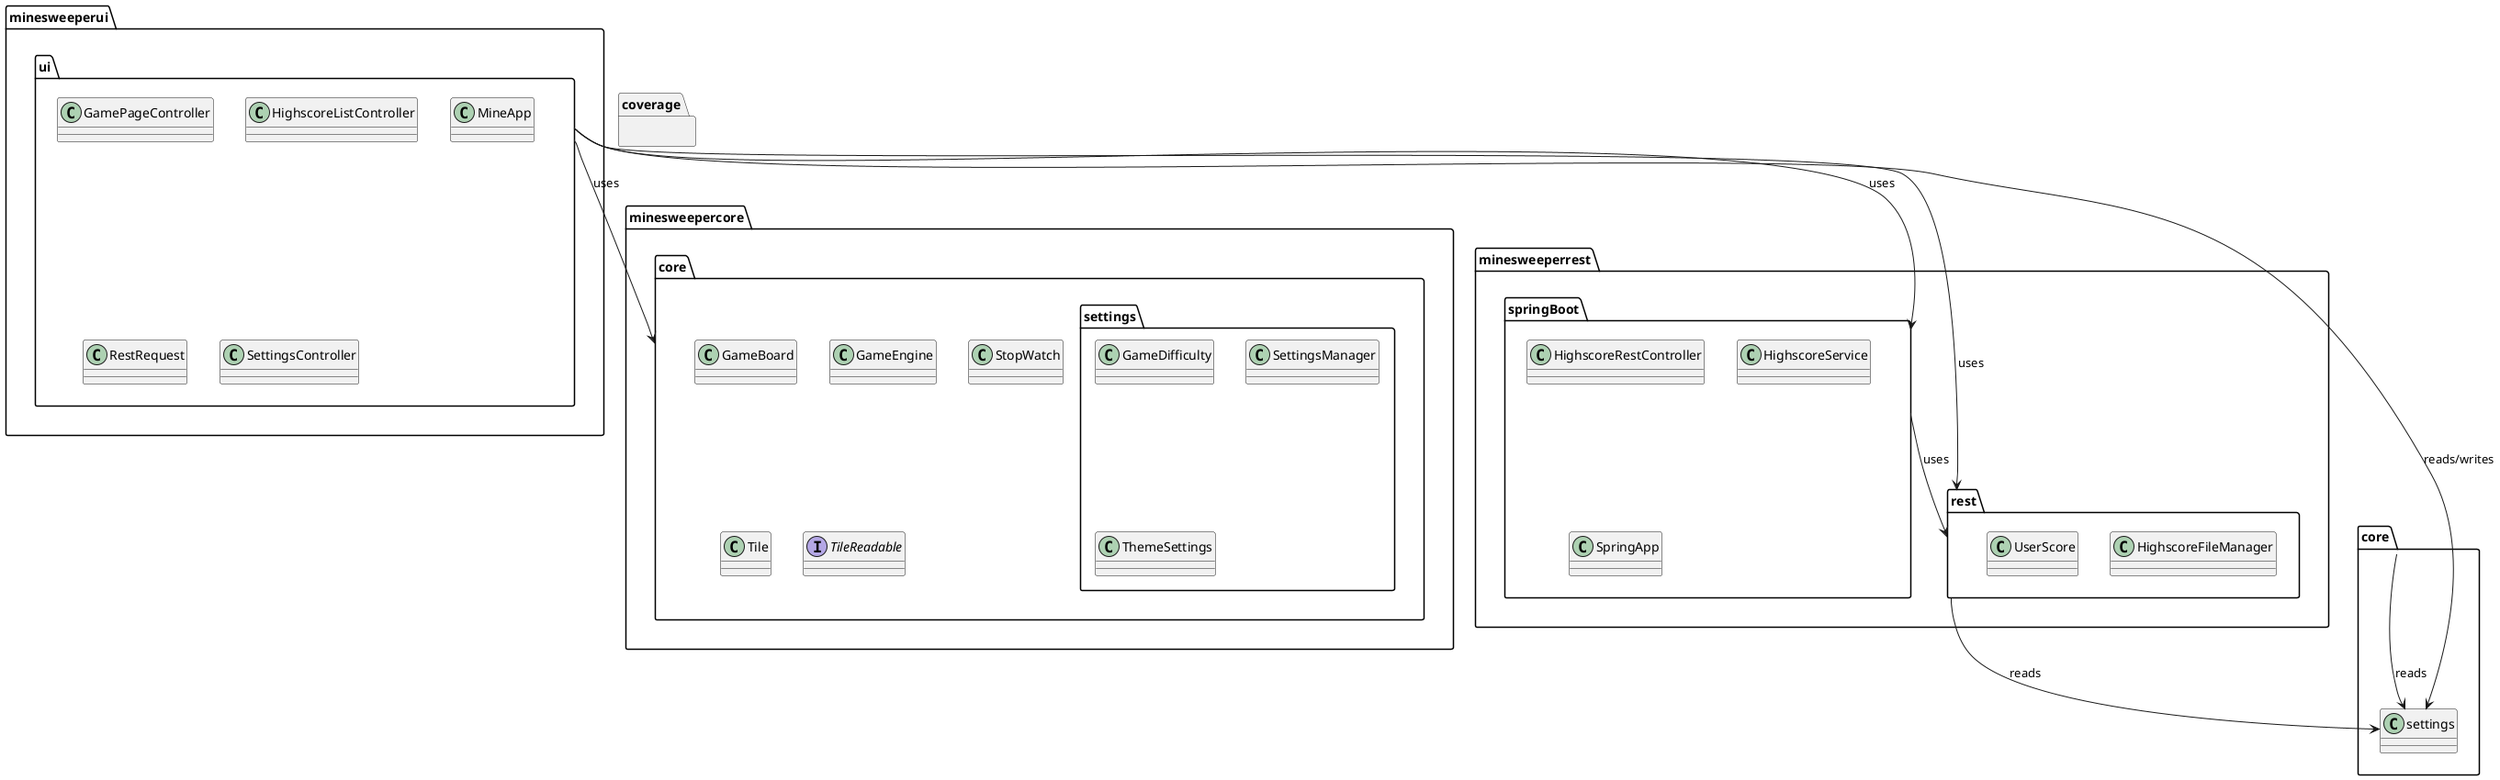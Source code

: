 @startuml minesweeper

' Declaired modules and packages separately. '

' Module '
package "minesweepercore" {
  ' Packages ' 
  package "core" {
    class GameBoard
    class GameEngine
    class StopWatch
    class Tile
    Interface TileReadable
  }
  package "core.settings" {
    class GameDifficulty
    class SettingsManager
    class ThemeSettings
  }
}

'Empty module, used for testing-rapport '
package "coverage" {
}

'Module'
package "minesweeperrest" {
  ' Packages ' 
  package "rest" {
    class HighscoreFileManager
    class UserScore
  }
  package "springBoot" {
    class HighscoreRestController
    class HighscoreService
    class SpringApp
  }
}

'Module'
package "minesweeperui" {
  ' Packages ' 
  package "ui" {
    class GamePageController
    class HighscoreListController
    class MineApp
    class RestRequest
    class SettingsController
  }
}

' Dependencies '
ui --> core : uses
ui --> core.settings : reads/writes
ui --> springBoot : uses
ui --> rest : uses

rest --> core.settings : reads
springBoot --> rest : uses

core --> core.settings : reads


@enduml
